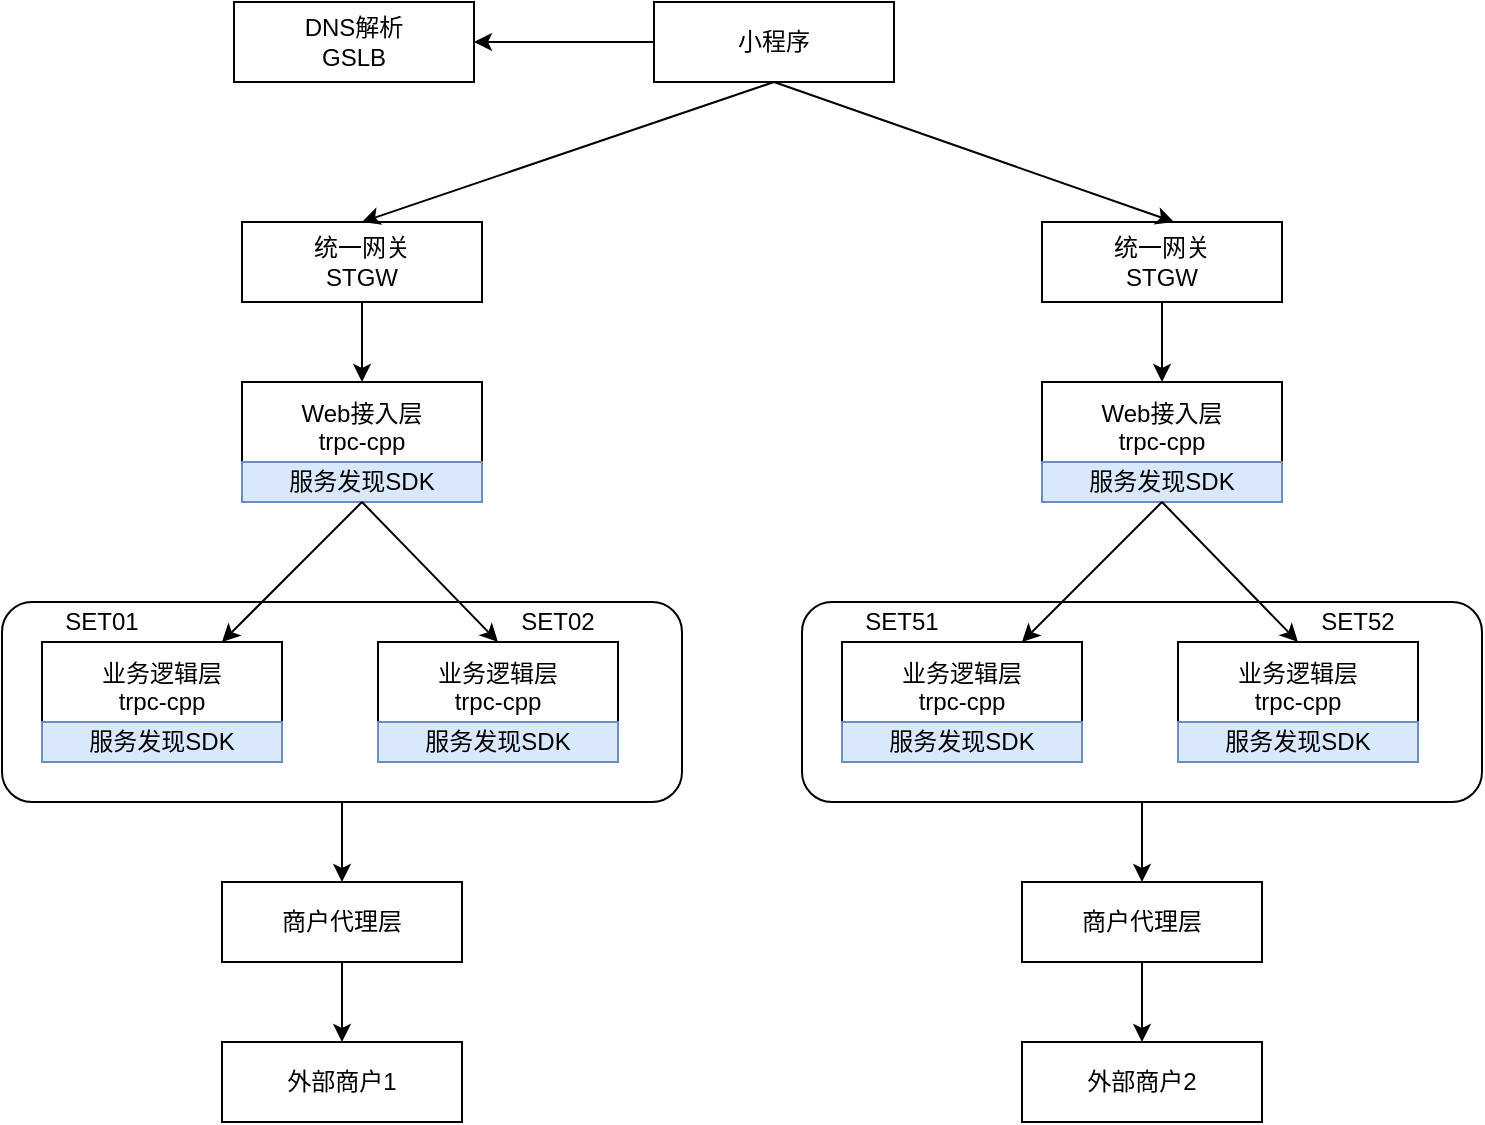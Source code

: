 <mxfile version="20.6.2" type="github" pages="3">
  <diagram id="G4YbkNKK7T9ojeRpeivn" name="架构图">
    <mxGraphModel dx="2595" dy="1605" grid="1" gridSize="10" guides="1" tooltips="1" connect="1" arrows="1" fold="1" page="1" pageScale="1" pageWidth="827" pageHeight="1169" math="0" shadow="0">
      <root>
        <mxCell id="0" />
        <mxCell id="1" parent="0" />
        <mxCell id="M0PuQdPBtQ2sDzGUFWcR-45" value="" style="group" vertex="1" connectable="0" parent="1">
          <mxGeometry x="44" y="180" width="340" height="450" as="geometry" />
        </mxCell>
        <mxCell id="M0PuQdPBtQ2sDzGUFWcR-25" value="" style="rounded=1;whiteSpace=wrap;html=1;" vertex="1" parent="M0PuQdPBtQ2sDzGUFWcR-45">
          <mxGeometry y="190" width="340" height="100" as="geometry" />
        </mxCell>
        <mxCell id="M0PuQdPBtQ2sDzGUFWcR-2" value="业务逻辑层&lt;br&gt;trpc-cpp&lt;br&gt;&lt;br&gt;" style="rounded=0;whiteSpace=wrap;html=1;" vertex="1" parent="M0PuQdPBtQ2sDzGUFWcR-45">
          <mxGeometry x="20" y="210" width="120" height="60" as="geometry" />
        </mxCell>
        <mxCell id="M0PuQdPBtQ2sDzGUFWcR-3" value="统一网关&lt;br&gt;STGW" style="rounded=0;whiteSpace=wrap;html=1;" vertex="1" parent="M0PuQdPBtQ2sDzGUFWcR-45">
          <mxGeometry x="120" width="120" height="40" as="geometry" />
        </mxCell>
        <mxCell id="M0PuQdPBtQ2sDzGUFWcR-5" value="路由服务SDK" style="rounded=0;whiteSpace=wrap;html=1;" vertex="1" parent="M0PuQdPBtQ2sDzGUFWcR-45">
          <mxGeometry x="20" y="250" width="120" height="20" as="geometry" />
        </mxCell>
        <mxCell id="M0PuQdPBtQ2sDzGUFWcR-6" value="业务逻辑层&lt;br&gt;trpc-cpp&lt;br&gt;&lt;br&gt;" style="rounded=0;whiteSpace=wrap;html=1;" vertex="1" parent="M0PuQdPBtQ2sDzGUFWcR-45">
          <mxGeometry x="188" y="210" width="120" height="60" as="geometry" />
        </mxCell>
        <mxCell id="M0PuQdPBtQ2sDzGUFWcR-7" value="服务发现SDK" style="rounded=0;whiteSpace=wrap;html=1;fillColor=#dae8fc;strokeColor=#6c8ebf;" vertex="1" parent="M0PuQdPBtQ2sDzGUFWcR-45">
          <mxGeometry x="188" y="250" width="120" height="20" as="geometry" />
        </mxCell>
        <mxCell id="M0PuQdPBtQ2sDzGUFWcR-8" value="服务发现SDK" style="rounded=0;whiteSpace=wrap;html=1;fillColor=#dae8fc;strokeColor=#6c8ebf;" vertex="1" parent="M0PuQdPBtQ2sDzGUFWcR-45">
          <mxGeometry x="20" y="250" width="120" height="20" as="geometry" />
        </mxCell>
        <mxCell id="M0PuQdPBtQ2sDzGUFWcR-9" value="商户代理层" style="rounded=0;whiteSpace=wrap;html=1;" vertex="1" parent="M0PuQdPBtQ2sDzGUFWcR-45">
          <mxGeometry x="110" y="330" width="120" height="40" as="geometry" />
        </mxCell>
        <mxCell id="M0PuQdPBtQ2sDzGUFWcR-11" value="外部商户1" style="rounded=0;whiteSpace=wrap;html=1;" vertex="1" parent="M0PuQdPBtQ2sDzGUFWcR-45">
          <mxGeometry x="110" y="410" width="120" height="40" as="geometry" />
        </mxCell>
        <mxCell id="M0PuQdPBtQ2sDzGUFWcR-16" value="" style="endArrow=classic;html=1;rounded=0;exitX=0.5;exitY=1;exitDx=0;exitDy=0;entryX=0.5;entryY=0;entryDx=0;entryDy=0;" edge="1" parent="M0PuQdPBtQ2sDzGUFWcR-45" source="M0PuQdPBtQ2sDzGUFWcR-9" target="M0PuQdPBtQ2sDzGUFWcR-11">
          <mxGeometry width="50" height="50" relative="1" as="geometry">
            <mxPoint x="240" y="590" as="sourcePoint" />
            <mxPoint x="290" y="540" as="targetPoint" />
          </mxGeometry>
        </mxCell>
        <mxCell id="M0PuQdPBtQ2sDzGUFWcR-18" value="Web接入层&lt;br&gt;trpc-cpp&lt;br&gt;&lt;br&gt;" style="rounded=0;whiteSpace=wrap;html=1;" vertex="1" parent="M0PuQdPBtQ2sDzGUFWcR-45">
          <mxGeometry x="120" y="80" width="120" height="60" as="geometry" />
        </mxCell>
        <mxCell id="M0PuQdPBtQ2sDzGUFWcR-19" value="服务发现SDK" style="rounded=0;whiteSpace=wrap;html=1;fillColor=#dae8fc;strokeColor=#6c8ebf;" vertex="1" parent="M0PuQdPBtQ2sDzGUFWcR-45">
          <mxGeometry x="120" y="120" width="120" height="20" as="geometry" />
        </mxCell>
        <mxCell id="M0PuQdPBtQ2sDzGUFWcR-20" value="" style="endArrow=classic;html=1;rounded=0;exitX=0.5;exitY=1;exitDx=0;exitDy=0;" edge="1" parent="M0PuQdPBtQ2sDzGUFWcR-45" source="M0PuQdPBtQ2sDzGUFWcR-19" target="M0PuQdPBtQ2sDzGUFWcR-2">
          <mxGeometry width="50" height="50" relative="1" as="geometry">
            <mxPoint x="75.38" y="130" as="sourcePoint" />
            <mxPoint x="75.38" y="190" as="targetPoint" />
          </mxGeometry>
        </mxCell>
        <mxCell id="M0PuQdPBtQ2sDzGUFWcR-21" value="" style="endArrow=classic;html=1;rounded=0;entryX=0.5;entryY=0;entryDx=0;entryDy=0;exitX=0.5;exitY=1;exitDx=0;exitDy=0;" edge="1" parent="M0PuQdPBtQ2sDzGUFWcR-45" source="M0PuQdPBtQ2sDzGUFWcR-19" target="M0PuQdPBtQ2sDzGUFWcR-6">
          <mxGeometry width="50" height="50" relative="1" as="geometry">
            <mxPoint x="248" y="130" as="sourcePoint" />
            <mxPoint x="243.38" y="190" as="targetPoint" />
          </mxGeometry>
        </mxCell>
        <mxCell id="M0PuQdPBtQ2sDzGUFWcR-23" value="" style="endArrow=classic;html=1;rounded=0;exitX=0.5;exitY=1;exitDx=0;exitDy=0;entryX=0.5;entryY=0;entryDx=0;entryDy=0;" edge="1" parent="M0PuQdPBtQ2sDzGUFWcR-45" source="M0PuQdPBtQ2sDzGUFWcR-3" target="M0PuQdPBtQ2sDzGUFWcR-18">
          <mxGeometry width="50" height="50" relative="1" as="geometry">
            <mxPoint x="20" y="90" as="sourcePoint" />
            <mxPoint x="70" y="40" as="targetPoint" />
          </mxGeometry>
        </mxCell>
        <mxCell id="M0PuQdPBtQ2sDzGUFWcR-26" value="" style="endArrow=classic;html=1;rounded=0;exitX=0.5;exitY=1;exitDx=0;exitDy=0;entryX=0.5;entryY=0;entryDx=0;entryDy=0;" edge="1" parent="M0PuQdPBtQ2sDzGUFWcR-45" source="M0PuQdPBtQ2sDzGUFWcR-25" target="M0PuQdPBtQ2sDzGUFWcR-9">
          <mxGeometry width="50" height="50" relative="1" as="geometry">
            <mxPoint x="310" y="410" as="sourcePoint" />
            <mxPoint x="360" y="360" as="targetPoint" />
          </mxGeometry>
        </mxCell>
        <mxCell id="M0PuQdPBtQ2sDzGUFWcR-43" value="SET01" style="text;html=1;strokeColor=none;fillColor=none;align=center;verticalAlign=middle;whiteSpace=wrap;rounded=0;" vertex="1" parent="M0PuQdPBtQ2sDzGUFWcR-45">
          <mxGeometry x="20" y="190" width="60" height="20" as="geometry" />
        </mxCell>
        <mxCell id="M0PuQdPBtQ2sDzGUFWcR-44" value="SET02" style="text;html=1;strokeColor=none;fillColor=none;align=center;verticalAlign=middle;whiteSpace=wrap;rounded=0;" vertex="1" parent="M0PuQdPBtQ2sDzGUFWcR-45">
          <mxGeometry x="248" y="190" width="60" height="20" as="geometry" />
        </mxCell>
        <mxCell id="M0PuQdPBtQ2sDzGUFWcR-46" value="" style="group" vertex="1" connectable="0" parent="1">
          <mxGeometry x="444" y="180" width="340" height="450" as="geometry" />
        </mxCell>
        <mxCell id="M0PuQdPBtQ2sDzGUFWcR-47" value="" style="rounded=1;whiteSpace=wrap;html=1;" vertex="1" parent="M0PuQdPBtQ2sDzGUFWcR-46">
          <mxGeometry y="190" width="340" height="100" as="geometry" />
        </mxCell>
        <mxCell id="M0PuQdPBtQ2sDzGUFWcR-48" value="业务逻辑层&lt;br&gt;trpc-cpp&lt;br&gt;&lt;br&gt;" style="rounded=0;whiteSpace=wrap;html=1;" vertex="1" parent="M0PuQdPBtQ2sDzGUFWcR-46">
          <mxGeometry x="20" y="210" width="120" height="60" as="geometry" />
        </mxCell>
        <mxCell id="M0PuQdPBtQ2sDzGUFWcR-49" value="统一网关&lt;br&gt;STGW" style="rounded=0;whiteSpace=wrap;html=1;" vertex="1" parent="M0PuQdPBtQ2sDzGUFWcR-46">
          <mxGeometry x="120" width="120" height="40" as="geometry" />
        </mxCell>
        <mxCell id="M0PuQdPBtQ2sDzGUFWcR-50" value="路由服务SDK" style="rounded=0;whiteSpace=wrap;html=1;" vertex="1" parent="M0PuQdPBtQ2sDzGUFWcR-46">
          <mxGeometry x="20" y="250" width="120" height="20" as="geometry" />
        </mxCell>
        <mxCell id="M0PuQdPBtQ2sDzGUFWcR-51" value="业务逻辑层&lt;br&gt;trpc-cpp&lt;br&gt;&lt;br&gt;" style="rounded=0;whiteSpace=wrap;html=1;" vertex="1" parent="M0PuQdPBtQ2sDzGUFWcR-46">
          <mxGeometry x="188" y="210" width="120" height="60" as="geometry" />
        </mxCell>
        <mxCell id="M0PuQdPBtQ2sDzGUFWcR-52" value="服务发现SDK" style="rounded=0;whiteSpace=wrap;html=1;fillColor=#dae8fc;strokeColor=#6c8ebf;" vertex="1" parent="M0PuQdPBtQ2sDzGUFWcR-46">
          <mxGeometry x="188" y="250" width="120" height="20" as="geometry" />
        </mxCell>
        <mxCell id="M0PuQdPBtQ2sDzGUFWcR-53" value="服务发现SDK" style="rounded=0;whiteSpace=wrap;html=1;fillColor=#dae8fc;strokeColor=#6c8ebf;" vertex="1" parent="M0PuQdPBtQ2sDzGUFWcR-46">
          <mxGeometry x="20" y="250" width="120" height="20" as="geometry" />
        </mxCell>
        <mxCell id="M0PuQdPBtQ2sDzGUFWcR-54" value="商户代理层" style="rounded=0;whiteSpace=wrap;html=1;" vertex="1" parent="M0PuQdPBtQ2sDzGUFWcR-46">
          <mxGeometry x="110" y="330" width="120" height="40" as="geometry" />
        </mxCell>
        <mxCell id="M0PuQdPBtQ2sDzGUFWcR-55" value="外部商户2" style="rounded=0;whiteSpace=wrap;html=1;" vertex="1" parent="M0PuQdPBtQ2sDzGUFWcR-46">
          <mxGeometry x="110" y="410" width="120" height="40" as="geometry" />
        </mxCell>
        <mxCell id="M0PuQdPBtQ2sDzGUFWcR-56" value="" style="endArrow=classic;html=1;rounded=0;exitX=0.5;exitY=1;exitDx=0;exitDy=0;entryX=0.5;entryY=0;entryDx=0;entryDy=0;" edge="1" parent="M0PuQdPBtQ2sDzGUFWcR-46" source="M0PuQdPBtQ2sDzGUFWcR-54" target="M0PuQdPBtQ2sDzGUFWcR-55">
          <mxGeometry width="50" height="50" relative="1" as="geometry">
            <mxPoint x="240" y="590" as="sourcePoint" />
            <mxPoint x="290" y="540" as="targetPoint" />
          </mxGeometry>
        </mxCell>
        <mxCell id="M0PuQdPBtQ2sDzGUFWcR-57" value="Web接入层&lt;br&gt;trpc-cpp&lt;br&gt;&lt;br&gt;" style="rounded=0;whiteSpace=wrap;html=1;" vertex="1" parent="M0PuQdPBtQ2sDzGUFWcR-46">
          <mxGeometry x="120" y="80" width="120" height="60" as="geometry" />
        </mxCell>
        <mxCell id="M0PuQdPBtQ2sDzGUFWcR-58" value="服务发现SDK" style="rounded=0;whiteSpace=wrap;html=1;fillColor=#dae8fc;strokeColor=#6c8ebf;" vertex="1" parent="M0PuQdPBtQ2sDzGUFWcR-46">
          <mxGeometry x="120" y="120" width="120" height="20" as="geometry" />
        </mxCell>
        <mxCell id="M0PuQdPBtQ2sDzGUFWcR-59" value="" style="endArrow=classic;html=1;rounded=0;exitX=0.5;exitY=1;exitDx=0;exitDy=0;" edge="1" parent="M0PuQdPBtQ2sDzGUFWcR-46" source="M0PuQdPBtQ2sDzGUFWcR-58" target="M0PuQdPBtQ2sDzGUFWcR-48">
          <mxGeometry width="50" height="50" relative="1" as="geometry">
            <mxPoint x="75.38" y="130" as="sourcePoint" />
            <mxPoint x="75.38" y="190" as="targetPoint" />
          </mxGeometry>
        </mxCell>
        <mxCell id="M0PuQdPBtQ2sDzGUFWcR-60" value="" style="endArrow=classic;html=1;rounded=0;entryX=0.5;entryY=0;entryDx=0;entryDy=0;exitX=0.5;exitY=1;exitDx=0;exitDy=0;" edge="1" parent="M0PuQdPBtQ2sDzGUFWcR-46" source="M0PuQdPBtQ2sDzGUFWcR-58" target="M0PuQdPBtQ2sDzGUFWcR-51">
          <mxGeometry width="50" height="50" relative="1" as="geometry">
            <mxPoint x="248" y="130" as="sourcePoint" />
            <mxPoint x="243.38" y="190" as="targetPoint" />
          </mxGeometry>
        </mxCell>
        <mxCell id="M0PuQdPBtQ2sDzGUFWcR-61" value="" style="endArrow=classic;html=1;rounded=0;exitX=0.5;exitY=1;exitDx=0;exitDy=0;entryX=0.5;entryY=0;entryDx=0;entryDy=0;" edge="1" parent="M0PuQdPBtQ2sDzGUFWcR-46" source="M0PuQdPBtQ2sDzGUFWcR-49" target="M0PuQdPBtQ2sDzGUFWcR-57">
          <mxGeometry width="50" height="50" relative="1" as="geometry">
            <mxPoint x="20" y="90" as="sourcePoint" />
            <mxPoint x="70" y="40" as="targetPoint" />
          </mxGeometry>
        </mxCell>
        <mxCell id="M0PuQdPBtQ2sDzGUFWcR-62" value="" style="endArrow=classic;html=1;rounded=0;exitX=0.5;exitY=1;exitDx=0;exitDy=0;entryX=0.5;entryY=0;entryDx=0;entryDy=0;" edge="1" parent="M0PuQdPBtQ2sDzGUFWcR-46" source="M0PuQdPBtQ2sDzGUFWcR-47" target="M0PuQdPBtQ2sDzGUFWcR-54">
          <mxGeometry width="50" height="50" relative="1" as="geometry">
            <mxPoint x="310" y="410" as="sourcePoint" />
            <mxPoint x="360" y="360" as="targetPoint" />
          </mxGeometry>
        </mxCell>
        <mxCell id="M0PuQdPBtQ2sDzGUFWcR-63" value="SET51" style="text;html=1;strokeColor=none;fillColor=none;align=center;verticalAlign=middle;whiteSpace=wrap;rounded=0;" vertex="1" parent="M0PuQdPBtQ2sDzGUFWcR-46">
          <mxGeometry x="20" y="190" width="60" height="20" as="geometry" />
        </mxCell>
        <mxCell id="M0PuQdPBtQ2sDzGUFWcR-64" value="SET52" style="text;html=1;strokeColor=none;fillColor=none;align=center;verticalAlign=middle;whiteSpace=wrap;rounded=0;" vertex="1" parent="M0PuQdPBtQ2sDzGUFWcR-46">
          <mxGeometry x="248" y="190" width="60" height="20" as="geometry" />
        </mxCell>
        <mxCell id="M0PuQdPBtQ2sDzGUFWcR-67" value="" style="endArrow=classic;html=1;rounded=0;exitX=0.5;exitY=1;exitDx=0;exitDy=0;" edge="1" parent="M0PuQdPBtQ2sDzGUFWcR-46" source="M0PuQdPBtQ2sDzGUFWcR-65">
          <mxGeometry width="50" height="50" relative="1" as="geometry">
            <mxPoint x="-4" y="90" as="sourcePoint" />
            <mxPoint x="186" as="targetPoint" />
          </mxGeometry>
        </mxCell>
        <mxCell id="M0PuQdPBtQ2sDzGUFWcR-65" value="小程序" style="rounded=0;whiteSpace=wrap;html=1;" vertex="1" parent="1">
          <mxGeometry x="370" y="70" width="120" height="40" as="geometry" />
        </mxCell>
        <mxCell id="M0PuQdPBtQ2sDzGUFWcR-66" value="" style="endArrow=classic;html=1;rounded=0;entryX=0.5;entryY=0;entryDx=0;entryDy=0;exitX=0.5;exitY=1;exitDx=0;exitDy=0;" edge="1" parent="1" source="M0PuQdPBtQ2sDzGUFWcR-65" target="M0PuQdPBtQ2sDzGUFWcR-3">
          <mxGeometry width="50" height="50" relative="1" as="geometry">
            <mxPoint x="380" y="290" as="sourcePoint" />
            <mxPoint x="430" y="240" as="targetPoint" />
          </mxGeometry>
        </mxCell>
        <mxCell id="M0PuQdPBtQ2sDzGUFWcR-68" value="DNS解析&lt;br&gt;GSLB" style="rounded=0;whiteSpace=wrap;html=1;" vertex="1" parent="1">
          <mxGeometry x="160" y="70" width="120" height="40" as="geometry" />
        </mxCell>
        <mxCell id="M0PuQdPBtQ2sDzGUFWcR-70" value="" style="endArrow=classic;html=1;rounded=0;exitX=0;exitY=0.5;exitDx=0;exitDy=0;" edge="1" parent="1" source="M0PuQdPBtQ2sDzGUFWcR-65" target="M0PuQdPBtQ2sDzGUFWcR-68">
          <mxGeometry width="50" height="50" relative="1" as="geometry">
            <mxPoint x="420" y="240" as="sourcePoint" />
            <mxPoint x="470" y="190" as="targetPoint" />
          </mxGeometry>
        </mxCell>
      </root>
    </mxGraphModel>
  </diagram>
  <diagram id="lgY8jj6EvS-wMzNoSNfV" name="部署图">
    <mxGraphModel dx="1093" dy="676" grid="1" gridSize="10" guides="1" tooltips="1" connect="1" arrows="1" fold="1" page="1" pageScale="1" pageWidth="827" pageHeight="1169" math="0" shadow="0">
      <root>
        <mxCell id="0" />
        <mxCell id="1" parent="0" />
        <mxCell id="Zs38UowoLqDGT-_QNAw6-1" value="Web接入层&lt;br&gt;trpc-cpp" style="rounded=0;whiteSpace=wrap;html=1;" vertex="1" parent="1">
          <mxGeometry x="507" y="150" width="120" height="60" as="geometry" />
        </mxCell>
        <mxCell id="Zs38UowoLqDGT-_QNAw6-2" value="Web接入层&lt;br&gt;trpc-cpp" style="rounded=0;whiteSpace=wrap;html=1;" vertex="1" parent="1">
          <mxGeometry x="821" y="150" width="120" height="60" as="geometry" />
        </mxCell>
        <mxCell id="Zs38UowoLqDGT-_QNAw6-3" value="业务逻辑层&lt;br&gt;trpc-cpp" style="rounded=0;whiteSpace=wrap;html=1;" vertex="1" parent="1">
          <mxGeometry x="507" y="270" width="120" height="60" as="geometry" />
        </mxCell>
        <mxCell id="Zs38UowoLqDGT-_QNAw6-4" value="业务逻辑层&lt;br&gt;trpc-cpp" style="rounded=0;whiteSpace=wrap;html=1;" vertex="1" parent="1">
          <mxGeometry x="821" y="270" width="120" height="60" as="geometry" />
        </mxCell>
        <mxCell id="f8MhbMfrksu19w4zlSMJ-1" value="" style="endArrow=classic;html=1;rounded=0;strokeColor=#000000;strokeWidth=1;exitX=0.5;exitY=1;exitDx=0;exitDy=0;" edge="1" parent="1" source="Zs38UowoLqDGT-_QNAw6-3">
          <mxGeometry width="50" height="50" relative="1" as="geometry">
            <mxPoint x="667" y="710" as="sourcePoint" />
            <mxPoint x="567" y="430" as="targetPoint" />
          </mxGeometry>
        </mxCell>
        <mxCell id="f8MhbMfrksu19w4zlSMJ-2" value="" style="endArrow=classic;html=1;rounded=0;strokeColor=#000000;strokeWidth=1;exitX=0.5;exitY=1;exitDx=0;exitDy=0;entryX=0.5;entryY=0;entryDx=0;entryDy=0;" edge="1" parent="1" source="Zs38UowoLqDGT-_QNAw6-1" target="Zs38UowoLqDGT-_QNAw6-3">
          <mxGeometry width="50" height="50" relative="1" as="geometry">
            <mxPoint x="577" y="340" as="sourcePoint" />
            <mxPoint x="577" y="410" as="targetPoint" />
          </mxGeometry>
        </mxCell>
        <mxCell id="f8MhbMfrksu19w4zlSMJ-4" value="" style="endArrow=classic;html=1;rounded=0;strokeColor=#000000;strokeWidth=1;entryX=0.5;entryY=0;entryDx=0;entryDy=0;dashed=1;" edge="1" parent="1" target="Zs38UowoLqDGT-_QNAw6-4">
          <mxGeometry width="50" height="50" relative="1" as="geometry">
            <mxPoint x="567" y="210" as="sourcePoint" />
            <mxPoint x="727" y="230" as="targetPoint" />
          </mxGeometry>
        </mxCell>
        <mxCell id="f8MhbMfrksu19w4zlSMJ-24" value="" style="endArrow=classic;html=1;rounded=0;strokeColor=#000000;strokeWidth=1;exitX=0.5;exitY=1;exitDx=0;exitDy=0;" edge="1" parent="1">
          <mxGeometry width="50" height="50" relative="1" as="geometry">
            <mxPoint x="879" y="330" as="sourcePoint" />
            <mxPoint x="879" y="430" as="targetPoint" />
          </mxGeometry>
        </mxCell>
        <mxCell id="f8MhbMfrksu19w4zlSMJ-27" value="" style="endArrow=classic;html=1;rounded=0;strokeColor=#000000;strokeWidth=1;exitX=0.5;exitY=1;exitDx=0;exitDy=0;entryX=0.5;entryY=0;entryDx=0;entryDy=0;" edge="1" parent="1" source="Zs38UowoLqDGT-_QNAw6-2" target="Zs38UowoLqDGT-_QNAw6-4">
          <mxGeometry width="50" height="50" relative="1" as="geometry">
            <mxPoint x="1067" y="360" as="sourcePoint" />
            <mxPoint x="1117" y="310" as="targetPoint" />
          </mxGeometry>
        </mxCell>
        <mxCell id="WwrPOSsWCXTmyzIuu2Uo-1" value="" style="group" vertex="1" connectable="0" parent="1">
          <mxGeometry x="10" y="440" width="290" height="400" as="geometry" />
        </mxCell>
        <mxCell id="fx46ViOvR5zKHXaJ0Wgr-23" value="" style="rounded=1;whiteSpace=wrap;html=1;fontSize=20;" vertex="1" parent="WwrPOSsWCXTmyzIuu2Uo-1">
          <mxGeometry width="290" height="400" as="geometry" />
        </mxCell>
        <mxCell id="fx46ViOvR5zKHXaJ0Wgr-18" value="乘车码账务系统" style="rounded=1;whiteSpace=wrap;html=1;fontSize=20;" vertex="1" parent="WwrPOSsWCXTmyzIuu2Uo-1">
          <mxGeometry x="40" y="40.002" width="200" height="76.154" as="geometry" />
        </mxCell>
        <mxCell id="fx46ViOvR5zKHXaJ0Wgr-20" value="乘车码运营系统" style="rounded=1;whiteSpace=wrap;html=1;fontSize=20;" vertex="1" parent="WwrPOSsWCXTmyzIuu2Uo-1">
          <mxGeometry x="40" y="151.922" width="200" height="76.154" as="geometry" />
        </mxCell>
        <mxCell id="fx46ViOvR5zKHXaJ0Wgr-21" value="乘车码出行系统" style="rounded=1;whiteSpace=wrap;html=1;fontSize=20;" vertex="1" parent="WwrPOSsWCXTmyzIuu2Uo-1">
          <mxGeometry x="40" y="280.002" width="200" height="76.154" as="geometry" />
        </mxCell>
        <mxCell id="WwrPOSsWCXTmyzIuu2Uo-19" value="" style="group" vertex="1" connectable="0" parent="1">
          <mxGeometry x="455.5" y="850" width="1103" height="230" as="geometry" />
        </mxCell>
        <mxCell id="WwrPOSsWCXTmyzIuu2Uo-17" value="" style="rounded=1;whiteSpace=wrap;html=1;fontSize=20;" vertex="1" parent="WwrPOSsWCXTmyzIuu2Uo-19">
          <mxGeometry width="1103" height="230" as="geometry" />
        </mxCell>
        <mxCell id="WwrPOSsWCXTmyzIuu2Uo-2" value="用户DB&lt;br&gt;（异步备)" style="shape=cylinder3;whiteSpace=wrap;html=1;boundedLbl=1;backgroundOutline=1;size=15;container=0;" vertex="1" parent="WwrPOSsWCXTmyzIuu2Uo-19">
          <mxGeometry x="434" y="140" width="100" height="60" as="geometry" />
        </mxCell>
        <mxCell id="WwrPOSsWCXTmyzIuu2Uo-3" value="用户DB&lt;br&gt;（异步备)" style="shape=cylinder3;whiteSpace=wrap;html=1;boundedLbl=1;backgroundOutline=1;size=15;container=0;" vertex="1" parent="WwrPOSsWCXTmyzIuu2Uo-19">
          <mxGeometry x="334" y="140" width="100" height="60" as="geometry" />
        </mxCell>
        <mxCell id="WwrPOSsWCXTmyzIuu2Uo-4" value="用户DB&lt;br&gt;主" style="shape=cylinder3;whiteSpace=wrap;html=1;boundedLbl=1;backgroundOutline=1;size=15;container=0;" vertex="1" parent="WwrPOSsWCXTmyzIuu2Uo-19">
          <mxGeometry x="70" y="30" width="100" height="60" as="geometry" />
        </mxCell>
        <mxCell id="WwrPOSsWCXTmyzIuu2Uo-5" value="用户DB&lt;br&gt;(单同步备)" style="shape=cylinder3;whiteSpace=wrap;html=1;boundedLbl=1;backgroundOutline=1;size=15;container=0;" vertex="1" parent="WwrPOSsWCXTmyzIuu2Uo-19">
          <mxGeometry x="70" y="140" width="100" height="60" as="geometry" />
        </mxCell>
        <mxCell id="WwrPOSsWCXTmyzIuu2Uo-6" value="" style="endArrow=classic;html=1;rounded=0;exitX=0.5;exitY=1;exitDx=0;exitDy=0;exitPerimeter=0;entryX=0.5;entryY=0;entryDx=0;entryDy=0;entryPerimeter=0;" edge="1" parent="WwrPOSsWCXTmyzIuu2Uo-19" source="WwrPOSsWCXTmyzIuu2Uo-4" target="WwrPOSsWCXTmyzIuu2Uo-5">
          <mxGeometry width="50" height="50" relative="1" as="geometry">
            <mxPoint x="-290" y="-190" as="sourcePoint" />
            <mxPoint x="-240" y="-240" as="targetPoint" />
          </mxGeometry>
        </mxCell>
        <mxCell id="WwrPOSsWCXTmyzIuu2Uo-7" value="用户DB&lt;br&gt;（异步备)" style="shape=cylinder3;whiteSpace=wrap;html=1;boundedLbl=1;backgroundOutline=1;size=15;container=0;" vertex="1" parent="WwrPOSsWCXTmyzIuu2Uo-19">
          <mxGeometry x="720" y="130" width="100" height="60" as="geometry" />
        </mxCell>
        <mxCell id="WwrPOSsWCXTmyzIuu2Uo-8" value="用户DB&lt;br&gt;异步备)" style="shape=cylinder3;whiteSpace=wrap;html=1;boundedLbl=1;backgroundOutline=1;size=15;container=0;" vertex="1" parent="WwrPOSsWCXTmyzIuu2Uo-19">
          <mxGeometry x="620" y="130" width="100" height="60" as="geometry" />
        </mxCell>
        <mxCell id="WwrPOSsWCXTmyzIuu2Uo-9" value="" style="edgeStyle=segmentEdgeStyle;endArrow=classic;html=1;rounded=0;exitX=1;exitY=0;exitDx=0;exitDy=37.5;exitPerimeter=0;entryX=0.5;entryY=0;entryDx=0;entryDy=0;entryPerimeter=0;dashed=1;" edge="1" parent="WwrPOSsWCXTmyzIuu2Uo-19" source="WwrPOSsWCXTmyzIuu2Uo-4" target="WwrPOSsWCXTmyzIuu2Uo-3">
          <mxGeometry width="50" height="50" relative="1" as="geometry">
            <mxPoint x="-120" y="-380" as="sourcePoint" />
            <mxPoint x="-70" y="-430" as="targetPoint" />
          </mxGeometry>
        </mxCell>
        <mxCell id="WwrPOSsWCXTmyzIuu2Uo-10" value="" style="edgeStyle=segmentEdgeStyle;endArrow=classic;html=1;rounded=0;exitX=1;exitY=0;exitDx=0;exitDy=37.5;exitPerimeter=0;entryX=0.5;entryY=0;entryDx=0;entryDy=0;entryPerimeter=0;dashed=1;" edge="1" parent="WwrPOSsWCXTmyzIuu2Uo-19" source="WwrPOSsWCXTmyzIuu2Uo-4" target="WwrPOSsWCXTmyzIuu2Uo-2">
          <mxGeometry width="50" height="50" relative="1" as="geometry">
            <mxPoint x="-270" y="-352.5" as="sourcePoint" />
            <mxPoint x="-80" y="-280" as="targetPoint" />
          </mxGeometry>
        </mxCell>
        <mxCell id="WwrPOSsWCXTmyzIuu2Uo-11" value="" style="edgeStyle=segmentEdgeStyle;endArrow=classic;html=1;rounded=0;dashed=1;exitX=1;exitY=0.5;exitDx=0;exitDy=0;exitPerimeter=0;" edge="1" parent="WwrPOSsWCXTmyzIuu2Uo-19" source="WwrPOSsWCXTmyzIuu2Uo-4" target="WwrPOSsWCXTmyzIuu2Uo-8">
          <mxGeometry width="50" height="50" relative="1" as="geometry">
            <mxPoint x="-280" y="-380" as="sourcePoint" />
            <mxPoint x="260" y="-297.5" as="targetPoint" />
          </mxGeometry>
        </mxCell>
        <mxCell id="WwrPOSsWCXTmyzIuu2Uo-12" value="" style="edgeStyle=segmentEdgeStyle;endArrow=classic;html=1;rounded=0;exitX=1;exitY=0.5;exitDx=0;exitDy=0;exitPerimeter=0;dashed=1;entryX=0.5;entryY=0;entryDx=0;entryDy=0;entryPerimeter=0;" edge="1" parent="WwrPOSsWCXTmyzIuu2Uo-19" source="WwrPOSsWCXTmyzIuu2Uo-4" target="WwrPOSsWCXTmyzIuu2Uo-7">
          <mxGeometry width="50" height="50" relative="1" as="geometry">
            <mxPoint x="70" y="-370" as="sourcePoint" />
            <mxPoint x="390" y="-297.5" as="targetPoint" />
            <Array as="points">
              <mxPoint x="770" y="60" />
            </Array>
          </mxGeometry>
        </mxCell>
        <mxCell id="WwrPOSsWCXTmyzIuu2Uo-13" value="用户DB&lt;br&gt;（异步备)" style="shape=cylinder3;whiteSpace=wrap;html=1;boundedLbl=1;backgroundOutline=1;size=15;container=0;" vertex="1" parent="WwrPOSsWCXTmyzIuu2Uo-19">
          <mxGeometry x="993" y="130" width="100" height="60" as="geometry" />
        </mxCell>
        <mxCell id="WwrPOSsWCXTmyzIuu2Uo-14" value="用户DB&lt;br&gt;（异步备)" style="shape=cylinder3;whiteSpace=wrap;html=1;boundedLbl=1;backgroundOutline=1;size=15;container=0;" vertex="1" parent="WwrPOSsWCXTmyzIuu2Uo-19">
          <mxGeometry x="893" y="130" width="100" height="60" as="geometry" />
        </mxCell>
        <mxCell id="WwrPOSsWCXTmyzIuu2Uo-15" value="" style="edgeStyle=segmentEdgeStyle;endArrow=classic;html=1;rounded=0;entryX=0.5;entryY=0;entryDx=0;entryDy=0;entryPerimeter=0;dashed=1;" edge="1" parent="WwrPOSsWCXTmyzIuu2Uo-19" target="WwrPOSsWCXTmyzIuu2Uo-13">
          <mxGeometry width="50" height="50" relative="1" as="geometry">
            <mxPoint x="173" y="50" as="sourcePoint" />
            <mxPoint x="394" y="150" as="targetPoint" />
          </mxGeometry>
        </mxCell>
        <mxCell id="WwrPOSsWCXTmyzIuu2Uo-16" value="" style="edgeStyle=segmentEdgeStyle;endArrow=classic;html=1;rounded=0;entryX=0.5;entryY=0;entryDx=0;entryDy=0;entryPerimeter=0;dashed=1;" edge="1" parent="WwrPOSsWCXTmyzIuu2Uo-19" target="WwrPOSsWCXTmyzIuu2Uo-14">
          <mxGeometry width="50" height="50" relative="1" as="geometry">
            <mxPoint x="173" y="50" as="sourcePoint" />
            <mxPoint x="494" y="150" as="targetPoint" />
          </mxGeometry>
        </mxCell>
        <mxCell id="WwrPOSsWCXTmyzIuu2Uo-25" value="用户DB" style="text;html=1;strokeColor=none;fillColor=none;align=center;verticalAlign=middle;whiteSpace=wrap;rounded=0;fontSize=20;" vertex="1" parent="WwrPOSsWCXTmyzIuu2Uo-19">
          <mxGeometry y="5" width="93" height="30" as="geometry" />
        </mxCell>
        <mxCell id="WwrPOSsWCXTmyzIuu2Uo-23" value="" style="group" vertex="1" connectable="0" parent="1">
          <mxGeometry x="457" y="430" width="1100" height="400" as="geometry" />
        </mxCell>
        <mxCell id="f8MhbMfrksu19w4zlSMJ-23" value="" style="rounded=1;whiteSpace=wrap;html=1;movable=0;resizable=0;rotatable=0;deletable=0;editable=0;connectable=0;" vertex="1" parent="WwrPOSsWCXTmyzIuu2Uo-23">
          <mxGeometry width="1100" height="400" as="geometry" />
        </mxCell>
        <mxCell id="f8MhbMfrksu19w4zlSMJ-6" value="卡DB-Set02&lt;br&gt;（异步备)" style="shape=cylinder3;whiteSpace=wrap;html=1;boundedLbl=1;backgroundOutline=1;size=15;container=0;" vertex="1" parent="WwrPOSsWCXTmyzIuu2Uo-23">
          <mxGeometry x="120" y="320" width="100" height="60" as="geometry" />
        </mxCell>
        <mxCell id="f8MhbMfrksu19w4zlSMJ-7" value="卡DB-Set02&lt;br&gt;（异步备)" style="shape=cylinder3;whiteSpace=wrap;html=1;boundedLbl=1;backgroundOutline=1;size=15;container=0;" vertex="1" parent="WwrPOSsWCXTmyzIuu2Uo-23">
          <mxGeometry x="20" y="320" width="100" height="60" as="geometry" />
        </mxCell>
        <mxCell id="f8MhbMfrksu19w4zlSMJ-14" value="" style="edgeStyle=segmentEdgeStyle;endArrow=classic;html=1;rounded=0;entryX=0.5;entryY=0;entryDx=0;entryDy=0;entryPerimeter=0;dashed=1;exitX=0;exitY=0.5;exitDx=0;exitDy=0;exitPerimeter=0;" edge="1" parent="WwrPOSsWCXTmyzIuu2Uo-23" source="f8MhbMfrksu19w4zlSMJ-8" target="f8MhbMfrksu19w4zlSMJ-6">
          <mxGeometry width="50" height="50" relative="1" as="geometry">
            <mxPoint x="360" y="217" as="sourcePoint" />
            <mxPoint x="660" y="300" as="targetPoint" />
          </mxGeometry>
        </mxCell>
        <mxCell id="f8MhbMfrksu19w4zlSMJ-13" value="" style="edgeStyle=segmentEdgeStyle;endArrow=classic;html=1;rounded=0;entryX=0.5;entryY=0;entryDx=0;entryDy=0;entryPerimeter=0;dashed=1;exitX=0;exitY=0.5;exitDx=0;exitDy=0;exitPerimeter=0;" edge="1" parent="WwrPOSsWCXTmyzIuu2Uo-23" source="f8MhbMfrksu19w4zlSMJ-8" target="f8MhbMfrksu19w4zlSMJ-7">
          <mxGeometry width="50" height="50" relative="1" as="geometry">
            <mxPoint x="360" y="217" as="sourcePoint" />
            <mxPoint x="670" y="150" as="targetPoint" />
          </mxGeometry>
        </mxCell>
        <mxCell id="f8MhbMfrksu19w4zlSMJ-8" value="卡DB-Set02&lt;br&gt;主" style="shape=cylinder3;whiteSpace=wrap;html=1;boundedLbl=1;backgroundOutline=1;size=15;container=0;" vertex="1" parent="WwrPOSsWCXTmyzIuu2Uo-23">
          <mxGeometry x="374" y="220" width="100" height="60" as="geometry" />
        </mxCell>
        <mxCell id="f8MhbMfrksu19w4zlSMJ-9" value="卡DB-Set02&lt;br&gt;(单同步备)" style="shape=cylinder3;whiteSpace=wrap;html=1;boundedLbl=1;backgroundOutline=1;size=15;container=0;" vertex="1" parent="WwrPOSsWCXTmyzIuu2Uo-23">
          <mxGeometry x="374" y="330" width="100" height="60" as="geometry" />
        </mxCell>
        <mxCell id="f8MhbMfrksu19w4zlSMJ-10" value="" style="endArrow=classic;html=1;rounded=0;exitX=0.5;exitY=1;exitDx=0;exitDy=0;exitPerimeter=0;entryX=0.5;entryY=0;entryDx=0;entryDy=0;entryPerimeter=0;" edge="1" parent="WwrPOSsWCXTmyzIuu2Uo-23" source="f8MhbMfrksu19w4zlSMJ-8" target="f8MhbMfrksu19w4zlSMJ-9">
          <mxGeometry width="50" height="50" relative="1" as="geometry">
            <mxPoint x="444" y="430" as="sourcePoint" />
            <mxPoint x="494" y="380" as="targetPoint" />
          </mxGeometry>
        </mxCell>
        <mxCell id="f8MhbMfrksu19w4zlSMJ-11" value="卡DB-Set02&lt;br&gt;（异步备)" style="shape=cylinder3;whiteSpace=wrap;html=1;boundedLbl=1;backgroundOutline=1;size=15;container=0;" vertex="1" parent="WwrPOSsWCXTmyzIuu2Uo-23">
          <mxGeometry x="983" y="320" width="100" height="60" as="geometry" />
        </mxCell>
        <mxCell id="f8MhbMfrksu19w4zlSMJ-12" value="卡DB-Set02&lt;br&gt;（异步备)" style="shape=cylinder3;whiteSpace=wrap;html=1;boundedLbl=1;backgroundOutline=1;size=15;container=0;" vertex="1" parent="WwrPOSsWCXTmyzIuu2Uo-23">
          <mxGeometry x="883" y="320" width="100" height="60" as="geometry" />
        </mxCell>
        <mxCell id="f8MhbMfrksu19w4zlSMJ-15" value="" style="edgeStyle=segmentEdgeStyle;endArrow=classic;html=1;rounded=0;dashed=1;exitX=1;exitY=0.5;exitDx=0;exitDy=0;exitPerimeter=0;" edge="1" parent="WwrPOSsWCXTmyzIuu2Uo-23" source="f8MhbMfrksu19w4zlSMJ-8" target="f8MhbMfrksu19w4zlSMJ-12">
          <mxGeometry width="50" height="50" relative="1" as="geometry">
            <mxPoint x="530" y="230" as="sourcePoint" />
            <mxPoint x="1070" y="312.5" as="targetPoint" />
          </mxGeometry>
        </mxCell>
        <mxCell id="f8MhbMfrksu19w4zlSMJ-16" value="" style="edgeStyle=segmentEdgeStyle;endArrow=classic;html=1;rounded=0;exitX=1;exitY=0.5;exitDx=0;exitDy=0;exitPerimeter=0;dashed=1;entryX=0.5;entryY=0;entryDx=0;entryDy=0;entryPerimeter=0;" edge="1" parent="WwrPOSsWCXTmyzIuu2Uo-23" source="f8MhbMfrksu19w4zlSMJ-8" target="f8MhbMfrksu19w4zlSMJ-11">
          <mxGeometry width="50" height="50" relative="1" as="geometry">
            <mxPoint x="880" y="240" as="sourcePoint" />
            <mxPoint x="1200" y="312.5" as="targetPoint" />
            <Array as="points">
              <mxPoint x="1033" y="250" />
            </Array>
          </mxGeometry>
        </mxCell>
        <mxCell id="Zs38UowoLqDGT-_QNAw6-19" value="卡DB-Set01&lt;br&gt;（异步备)" style="shape=cylinder3;whiteSpace=wrap;html=1;boundedLbl=1;backgroundOutline=1;size=15;container=0;" vertex="1" parent="WwrPOSsWCXTmyzIuu2Uo-23">
          <mxGeometry x="424" y="130" width="100" height="60" as="geometry" />
        </mxCell>
        <mxCell id="Zs38UowoLqDGT-_QNAw6-20" value="卡DB-Set01&lt;br&gt;（异步备)" style="shape=cylinder3;whiteSpace=wrap;html=1;boundedLbl=1;backgroundOutline=1;size=15;container=0;" vertex="1" parent="WwrPOSsWCXTmyzIuu2Uo-23">
          <mxGeometry x="324" y="130" width="100" height="60" as="geometry" />
        </mxCell>
        <mxCell id="Zs38UowoLqDGT-_QNAw6-6" value="卡DB-Set01&lt;br&gt;主" style="shape=cylinder3;whiteSpace=wrap;html=1;boundedLbl=1;backgroundOutline=1;size=15;container=0;" vertex="1" parent="WwrPOSsWCXTmyzIuu2Uo-23">
          <mxGeometry x="60" y="20" width="100" height="60" as="geometry" />
        </mxCell>
        <mxCell id="Zs38UowoLqDGT-_QNAw6-9" value="卡DB-Set01&lt;br&gt;(单同步备)" style="shape=cylinder3;whiteSpace=wrap;html=1;boundedLbl=1;backgroundOutline=1;size=15;container=0;" vertex="1" parent="WwrPOSsWCXTmyzIuu2Uo-23">
          <mxGeometry x="60" y="130" width="100" height="60" as="geometry" />
        </mxCell>
        <mxCell id="Zs38UowoLqDGT-_QNAw6-16" value="" style="endArrow=classic;html=1;rounded=0;exitX=0.5;exitY=1;exitDx=0;exitDy=0;exitPerimeter=0;entryX=0.5;entryY=0;entryDx=0;entryDy=0;entryPerimeter=0;" edge="1" parent="WwrPOSsWCXTmyzIuu2Uo-23" source="Zs38UowoLqDGT-_QNAw6-6" target="Zs38UowoLqDGT-_QNAw6-9">
          <mxGeometry width="50" height="50" relative="1" as="geometry">
            <mxPoint x="157" y="230" as="sourcePoint" />
            <mxPoint x="207" y="180" as="targetPoint" />
          </mxGeometry>
        </mxCell>
        <mxCell id="Zs38UowoLqDGT-_QNAw6-26" value="卡DB-Set01&lt;br&gt;（异步备)" style="shape=cylinder3;whiteSpace=wrap;html=1;boundedLbl=1;backgroundOutline=1;size=15;container=0;" vertex="1" parent="WwrPOSsWCXTmyzIuu2Uo-23">
          <mxGeometry x="710" y="120" width="100" height="60" as="geometry" />
        </mxCell>
        <mxCell id="Zs38UowoLqDGT-_QNAw6-27" value="卡DB-Set01&lt;br&gt;（异步备)" style="shape=cylinder3;whiteSpace=wrap;html=1;boundedLbl=1;backgroundOutline=1;size=15;container=0;" vertex="1" parent="WwrPOSsWCXTmyzIuu2Uo-23">
          <mxGeometry x="610" y="120" width="100" height="60" as="geometry" />
        </mxCell>
        <mxCell id="Zs38UowoLqDGT-_QNAw6-28" value="" style="edgeStyle=segmentEdgeStyle;endArrow=classic;html=1;rounded=0;exitX=1;exitY=0;exitDx=0;exitDy=37.5;exitPerimeter=0;entryX=0.5;entryY=0;entryDx=0;entryDy=0;entryPerimeter=0;dashed=1;" edge="1" parent="WwrPOSsWCXTmyzIuu2Uo-23" source="Zs38UowoLqDGT-_QNAw6-6" target="Zs38UowoLqDGT-_QNAw6-20">
          <mxGeometry width="50" height="50" relative="1" as="geometry">
            <mxPoint x="327" y="40" as="sourcePoint" />
            <mxPoint x="377" y="-10" as="targetPoint" />
          </mxGeometry>
        </mxCell>
        <mxCell id="Zs38UowoLqDGT-_QNAw6-29" value="" style="edgeStyle=segmentEdgeStyle;endArrow=classic;html=1;rounded=0;exitX=1;exitY=0;exitDx=0;exitDy=37.5;exitPerimeter=0;entryX=0.5;entryY=0;entryDx=0;entryDy=0;entryPerimeter=0;dashed=1;" edge="1" parent="WwrPOSsWCXTmyzIuu2Uo-23" source="Zs38UowoLqDGT-_QNAw6-6" target="Zs38UowoLqDGT-_QNAw6-19">
          <mxGeometry width="50" height="50" relative="1" as="geometry">
            <mxPoint x="177" y="67.5" as="sourcePoint" />
            <mxPoint x="367" y="140" as="targetPoint" />
          </mxGeometry>
        </mxCell>
        <mxCell id="Zs38UowoLqDGT-_QNAw6-33" value="" style="edgeStyle=segmentEdgeStyle;endArrow=classic;html=1;rounded=0;dashed=1;exitX=1;exitY=0.5;exitDx=0;exitDy=0;exitPerimeter=0;" edge="1" parent="WwrPOSsWCXTmyzIuu2Uo-23" source="Zs38UowoLqDGT-_QNAw6-6" target="Zs38UowoLqDGT-_QNAw6-27">
          <mxGeometry width="50" height="50" relative="1" as="geometry">
            <mxPoint x="167" y="40" as="sourcePoint" />
            <mxPoint x="707" y="122.5" as="targetPoint" />
          </mxGeometry>
        </mxCell>
        <mxCell id="Zs38UowoLqDGT-_QNAw6-34" value="" style="edgeStyle=segmentEdgeStyle;endArrow=classic;html=1;rounded=0;exitX=1;exitY=0.5;exitDx=0;exitDy=0;exitPerimeter=0;dashed=1;entryX=0.5;entryY=0;entryDx=0;entryDy=0;entryPerimeter=0;" edge="1" parent="WwrPOSsWCXTmyzIuu2Uo-23" source="Zs38UowoLqDGT-_QNAw6-6" target="Zs38UowoLqDGT-_QNAw6-26">
          <mxGeometry width="50" height="50" relative="1" as="geometry">
            <mxPoint x="517" y="50" as="sourcePoint" />
            <mxPoint x="837" y="122.5" as="targetPoint" />
            <Array as="points">
              <mxPoint x="760" y="50" />
            </Array>
          </mxGeometry>
        </mxCell>
        <mxCell id="f8MhbMfrksu19w4zlSMJ-25" value="" style="endArrow=none;html=1;rounded=0;strokeColor=#000000;strokeWidth=1;entryX=1;entryY=0.5;entryDx=0;entryDy=0;exitX=0;exitY=0.5;exitDx=0;exitDy=0;" edge="1" parent="WwrPOSsWCXTmyzIuu2Uo-23" source="f8MhbMfrksu19w4zlSMJ-23" target="f8MhbMfrksu19w4zlSMJ-23">
          <mxGeometry width="50" height="50" relative="1" as="geometry">
            <mxPoint x="-90" y="290" as="sourcePoint" />
            <mxPoint x="-40" y="240" as="targetPoint" />
          </mxGeometry>
        </mxCell>
        <mxCell id="WwrPOSsWCXTmyzIuu2Uo-24" value="卡DB" style="text;html=1;strokeColor=none;fillColor=none;align=center;verticalAlign=middle;whiteSpace=wrap;rounded=0;fontSize=20;" vertex="1" parent="WwrPOSsWCXTmyzIuu2Uo-23">
          <mxGeometry x="20" y="3" width="60" height="30" as="geometry" />
        </mxCell>
        <mxCell id="WwrPOSsWCXTmyzIuu2Uo-35" value="" style="endArrow=none;html=1;rounded=0;dashed=1;strokeWidth=5;strokeColor=#333333;" edge="1" parent="WwrPOSsWCXTmyzIuu2Uo-23">
          <mxGeometry width="50" height="50" relative="1" as="geometry">
            <mxPoint x="583" y="650" as="sourcePoint" />
            <mxPoint x="583.0" y="-280" as="targetPoint" />
            <Array as="points">
              <mxPoint x="583" y="-209.2" />
            </Array>
          </mxGeometry>
        </mxCell>
        <mxCell id="WwrPOSsWCXTmyzIuu2Uo-36" value="" style="endArrow=none;html=1;rounded=0;dashed=1;strokeWidth=3;strokeColor=#666666;" edge="1" parent="WwrPOSsWCXTmyzIuu2Uo-23">
          <mxGeometry width="50" height="50" relative="1" as="geometry">
            <mxPoint x="833" y="650" as="sourcePoint" />
            <mxPoint x="833" y="-270" as="targetPoint" />
            <Array as="points">
              <mxPoint x="833" y="-219.2" />
            </Array>
          </mxGeometry>
        </mxCell>
        <mxCell id="WwrPOSsWCXTmyzIuu2Uo-38" value="" style="rounded=1;whiteSpace=wrap;html=1;fontSize=20;" vertex="1" parent="1">
          <mxGeometry x="270" y="1330" width="730" height="160" as="geometry" />
        </mxCell>
        <mxCell id="WwrPOSsWCXTmyzIuu2Uo-31" value="" style="group" vertex="1" connectable="0" parent="1">
          <mxGeometry x="290" y="1380" width="135.5" height="70" as="geometry" />
        </mxCell>
        <mxCell id="fx46ViOvR5zKHXaJ0Wgr-11" value="" style="shape=parallelogram;perimeter=parallelogramPerimeter;whiteSpace=wrap;html=1;fixedSize=1;" vertex="1" parent="WwrPOSsWCXTmyzIuu2Uo-31">
          <mxGeometry width="120" height="60" as="geometry" />
        </mxCell>
        <mxCell id="WwrPOSsWCXTmyzIuu2Uo-30" value="" style="shape=parallelogram;perimeter=parallelogramPerimeter;whiteSpace=wrap;html=1;fixedSize=1;" vertex="1" parent="WwrPOSsWCXTmyzIuu2Uo-31">
          <mxGeometry x="15.5" y="10" width="120" height="60" as="geometry" />
        </mxCell>
        <mxCell id="WwrPOSsWCXTmyzIuu2Uo-32" value="" style="group" vertex="1" connectable="0" parent="1">
          <mxGeometry x="527" y="1380" width="130" height="80" as="geometry" />
        </mxCell>
        <mxCell id="fx46ViOvR5zKHXaJ0Wgr-10" value="" style="shape=parallelogram;perimeter=parallelogramPerimeter;whiteSpace=wrap;html=1;fixedSize=1;" vertex="1" parent="WwrPOSsWCXTmyzIuu2Uo-32">
          <mxGeometry width="120" height="60" as="geometry" />
        </mxCell>
        <mxCell id="WwrPOSsWCXTmyzIuu2Uo-28" value="" style="shape=parallelogram;perimeter=parallelogramPerimeter;whiteSpace=wrap;html=1;fixedSize=1;" vertex="1" parent="WwrPOSsWCXTmyzIuu2Uo-32">
          <mxGeometry x="10" y="20" width="120" height="60" as="geometry" />
        </mxCell>
        <mxCell id="WwrPOSsWCXTmyzIuu2Uo-33" value="" style="group" vertex="1" connectable="0" parent="1">
          <mxGeometry x="841" y="1380" width="130" height="80" as="geometry" />
        </mxCell>
        <mxCell id="fx46ViOvR5zKHXaJ0Wgr-12" value="" style="shape=parallelogram;perimeter=parallelogramPerimeter;whiteSpace=wrap;html=1;fixedSize=1;" vertex="1" parent="WwrPOSsWCXTmyzIuu2Uo-33">
          <mxGeometry width="120" height="60" as="geometry" />
        </mxCell>
        <mxCell id="WwrPOSsWCXTmyzIuu2Uo-29" value="" style="shape=parallelogram;perimeter=parallelogramPerimeter;whiteSpace=wrap;html=1;fixedSize=1;" vertex="1" parent="WwrPOSsWCXTmyzIuu2Uo-33">
          <mxGeometry x="10" y="20" width="120" height="60" as="geometry" />
        </mxCell>
        <mxCell id="WwrPOSsWCXTmyzIuu2Uo-42" value="行业数据缓存:CKV" style="text;html=1;strokeColor=none;fillColor=none;align=center;verticalAlign=middle;whiteSpace=wrap;rounded=0;fontSize=20;" vertex="1" parent="1">
          <mxGeometry x="274" y="1330" width="186" height="30" as="geometry" />
        </mxCell>
        <mxCell id="WwrPOSsWCXTmyzIuu2Uo-43" value="" style="group" vertex="1" connectable="0" parent="1">
          <mxGeometry x="467" y="1120" width="533" height="160" as="geometry" />
        </mxCell>
        <mxCell id="WwrPOSsWCXTmyzIuu2Uo-37" value="" style="rounded=1;whiteSpace=wrap;html=1;fontSize=20;" vertex="1" parent="WwrPOSsWCXTmyzIuu2Uo-43">
          <mxGeometry width="533" height="160" as="geometry" />
        </mxCell>
        <mxCell id="fx46ViOvR5zKHXaJ0Wgr-14" value="" style="shape=parallelogram;perimeter=parallelogramPerimeter;whiteSpace=wrap;html=1;fixedSize=1;" vertex="1" parent="WwrPOSsWCXTmyzIuu2Uo-43">
          <mxGeometry x="40" y="49" width="120" height="60" as="geometry" />
        </mxCell>
        <mxCell id="fx46ViOvR5zKHXaJ0Wgr-15" value="" style="shape=parallelogram;perimeter=parallelogramPerimeter;whiteSpace=wrap;html=1;fixedSize=1;" vertex="1" parent="WwrPOSsWCXTmyzIuu2Uo-43">
          <mxGeometry x="354" y="49" width="120" height="60" as="geometry" />
        </mxCell>
        <mxCell id="WwrPOSsWCXTmyzIuu2Uo-26" value="" style="shape=parallelogram;perimeter=parallelogramPerimeter;whiteSpace=wrap;html=1;fixedSize=1;" vertex="1" parent="WwrPOSsWCXTmyzIuu2Uo-43">
          <mxGeometry x="60" y="69" width="120" height="60" as="geometry" />
        </mxCell>
        <mxCell id="WwrPOSsWCXTmyzIuu2Uo-27" value="" style="shape=parallelogram;perimeter=parallelogramPerimeter;whiteSpace=wrap;html=1;fixedSize=1;" vertex="1" parent="WwrPOSsWCXTmyzIuu2Uo-43">
          <mxGeometry x="374" y="69" width="120" height="60" as="geometry" />
        </mxCell>
        <mxCell id="WwrPOSsWCXTmyzIuu2Uo-41" value="通用缓存:CKV" style="text;html=1;strokeColor=none;fillColor=none;align=center;verticalAlign=middle;whiteSpace=wrap;rounded=0;fontSize=20;" vertex="1" parent="WwrPOSsWCXTmyzIuu2Uo-43">
          <mxGeometry width="140" height="30" as="geometry" />
        </mxCell>
        <mxCell id="f8MhbMfrksu19w4zlSMJ-29" value="" style="endArrow=none;html=1;rounded=0;dashed=1;strokeWidth=3;strokeColor=#666666;exitX=0.626;exitY=0.877;exitDx=0;exitDy=0;exitPerimeter=0;" edge="1" parent="1" source="WwrPOSsWCXTmyzIuu2Uo-38">
          <mxGeometry width="50" height="50" relative="1" as="geometry">
            <mxPoint x="727" y="1380" as="sourcePoint" />
            <mxPoint x="727" y="150" as="targetPoint" />
            <Array as="points">
              <mxPoint x="727" y="220.8" />
            </Array>
          </mxGeometry>
        </mxCell>
      </root>
    </mxGraphModel>
  </diagram>
  <diagram id="wN2Pl5zZOunov7lbkHqp" name="架构图-01">
    <mxGraphModel dx="1298" dy="803" grid="1" gridSize="10" guides="1" tooltips="1" connect="1" arrows="1" fold="1" page="1" pageScale="1" pageWidth="827" pageHeight="1169" math="0" shadow="0">
      <root>
        <mxCell id="0" />
        <mxCell id="1" parent="0" />
        <mxCell id="5rcpeb1_iETe7RR5VOgr-2" value="Web接入层&lt;br&gt;trpc-cpp&lt;br&gt;&lt;br&gt;" style="rounded=0;whiteSpace=wrap;html=1;" vertex="1" parent="1">
          <mxGeometry x="228" y="110" width="120" height="60" as="geometry" />
        </mxCell>
        <mxCell id="5rcpeb1_iETe7RR5VOgr-4" value="业务逻辑层&lt;br&gt;trpc-cpp&lt;br&gt;&lt;br&gt;" style="rounded=0;whiteSpace=wrap;html=1;" vertex="1" parent="1">
          <mxGeometry x="60" y="240" width="120" height="60" as="geometry" />
        </mxCell>
        <mxCell id="5rcpeb1_iETe7RR5VOgr-6" value="统一网关STGW" style="rounded=0;whiteSpace=wrap;html=1;" vertex="1" parent="1">
          <mxGeometry x="140" y="20" width="120" height="40" as="geometry" />
        </mxCell>
        <mxCell id="5rcpeb1_iETe7RR5VOgr-18" value="服务发现SDK" style="rounded=0;whiteSpace=wrap;html=1;fillColor=#dae8fc;strokeColor=#6c8ebf;" vertex="1" parent="1">
          <mxGeometry x="228" y="150" width="120" height="20" as="geometry" />
        </mxCell>
        <mxCell id="5rcpeb1_iETe7RR5VOgr-24" value="路由服务SDK" style="rounded=0;whiteSpace=wrap;html=1;" vertex="1" parent="1">
          <mxGeometry x="60" y="280" width="120" height="20" as="geometry" />
        </mxCell>
        <mxCell id="5rcpeb1_iETe7RR5VOgr-29" value="业务逻辑层&lt;br&gt;trpc-cpp&lt;br&gt;&lt;br&gt;" style="rounded=0;whiteSpace=wrap;html=1;" vertex="1" parent="1">
          <mxGeometry x="228" y="240" width="120" height="60" as="geometry" />
        </mxCell>
        <mxCell id="5rcpeb1_iETe7RR5VOgr-30" value="服务发现SDK" style="rounded=0;whiteSpace=wrap;html=1;fillColor=#dae8fc;strokeColor=#6c8ebf;" vertex="1" parent="1">
          <mxGeometry x="228" y="280" width="120" height="20" as="geometry" />
        </mxCell>
        <mxCell id="5rcpeb1_iETe7RR5VOgr-32" value="服务发现SDK" style="rounded=0;whiteSpace=wrap;html=1;fillColor=#dae8fc;strokeColor=#6c8ebf;" vertex="1" parent="1">
          <mxGeometry x="60" y="280" width="120" height="20" as="geometry" />
        </mxCell>
        <mxCell id="5rcpeb1_iETe7RR5VOgr-33" value="商户接入层" style="rounded=0;whiteSpace=wrap;html=1;" vertex="1" parent="1">
          <mxGeometry x="60" y="360" width="120" height="40" as="geometry" />
        </mxCell>
        <mxCell id="5rcpeb1_iETe7RR5VOgr-35" value="商户接入层" style="rounded=0;whiteSpace=wrap;html=1;" vertex="1" parent="1">
          <mxGeometry x="228" y="360" width="120" height="40" as="geometry" />
        </mxCell>
        <mxCell id="5rcpeb1_iETe7RR5VOgr-36" value="外部商户1...n" style="rounded=0;whiteSpace=wrap;html=1;" vertex="1" parent="1">
          <mxGeometry x="60" y="450" width="120" height="40" as="geometry" />
        </mxCell>
        <mxCell id="5rcpeb1_iETe7RR5VOgr-37" value="外部商户1...n" style="rounded=0;whiteSpace=wrap;html=1;" vertex="1" parent="1">
          <mxGeometry x="228" y="450" width="120" height="40" as="geometry" />
        </mxCell>
        <mxCell id="5rcpeb1_iETe7RR5VOgr-38" value="" style="endArrow=classic;html=1;rounded=0;exitX=0.5;exitY=1;exitDx=0;exitDy=0;entryX=0.5;entryY=0;entryDx=0;entryDy=0;" edge="1" parent="1" source="5rcpeb1_iETe7RR5VOgr-32" target="5rcpeb1_iETe7RR5VOgr-33">
          <mxGeometry width="50" height="50" relative="1" as="geometry">
            <mxPoint x="440" y="480" as="sourcePoint" />
            <mxPoint x="490" y="430" as="targetPoint" />
          </mxGeometry>
        </mxCell>
        <mxCell id="5rcpeb1_iETe7RR5VOgr-39" value="" style="endArrow=classic;html=1;rounded=0;exitX=0.5;exitY=1;exitDx=0;exitDy=0;entryX=0.5;entryY=0;entryDx=0;entryDy=0;" edge="1" parent="1" source="5rcpeb1_iETe7RR5VOgr-30" target="5rcpeb1_iETe7RR5VOgr-35">
          <mxGeometry width="50" height="50" relative="1" as="geometry">
            <mxPoint x="410" y="410" as="sourcePoint" />
            <mxPoint x="460" y="360" as="targetPoint" />
          </mxGeometry>
        </mxCell>
        <mxCell id="5rcpeb1_iETe7RR5VOgr-57" value="" style="edgeStyle=segmentEdgeStyle;endArrow=classic;html=1;rounded=0;exitX=0.5;exitY=1;exitDx=0;exitDy=0;entryX=0.5;entryY=0;entryDx=0;entryDy=0;" edge="1" parent="1" source="5rcpeb1_iETe7RR5VOgr-32" target="5rcpeb1_iETe7RR5VOgr-35">
          <mxGeometry width="50" height="50" relative="1" as="geometry">
            <mxPoint x="550" y="450" as="sourcePoint" />
            <mxPoint x="600" y="400" as="targetPoint" />
            <Array as="points">
              <mxPoint x="120" y="330" />
              <mxPoint x="288" y="330" />
            </Array>
          </mxGeometry>
        </mxCell>
        <mxCell id="5rcpeb1_iETe7RR5VOgr-58" value="" style="endArrow=classic;html=1;rounded=0;exitX=0.5;exitY=1;exitDx=0;exitDy=0;entryX=0.5;entryY=0;entryDx=0;entryDy=0;" edge="1" parent="1" source="5rcpeb1_iETe7RR5VOgr-33" target="5rcpeb1_iETe7RR5VOgr-36">
          <mxGeometry width="50" height="50" relative="1" as="geometry">
            <mxPoint x="190" y="630" as="sourcePoint" />
            <mxPoint x="240" y="580" as="targetPoint" />
          </mxGeometry>
        </mxCell>
        <mxCell id="5rcpeb1_iETe7RR5VOgr-59" value="" style="endArrow=classic;html=1;rounded=0;exitX=0.5;exitY=1;exitDx=0;exitDy=0;" edge="1" parent="1" source="5rcpeb1_iETe7RR5VOgr-35" target="5rcpeb1_iETe7RR5VOgr-37">
          <mxGeometry width="50" height="50" relative="1" as="geometry">
            <mxPoint x="400" y="620" as="sourcePoint" />
            <mxPoint x="450" y="570" as="targetPoint" />
          </mxGeometry>
        </mxCell>
        <mxCell id="5rcpeb1_iETe7RR5VOgr-60" value="Web接入层&lt;br&gt;trpc-cpp&lt;br&gt;&lt;br&gt;" style="rounded=0;whiteSpace=wrap;html=1;" vertex="1" parent="1">
          <mxGeometry x="60" y="110" width="120" height="60" as="geometry" />
        </mxCell>
        <mxCell id="5rcpeb1_iETe7RR5VOgr-61" value="服务发现SDK" style="rounded=0;whiteSpace=wrap;html=1;fillColor=#dae8fc;strokeColor=#6c8ebf;" vertex="1" parent="1">
          <mxGeometry x="60" y="150" width="120" height="20" as="geometry" />
        </mxCell>
        <mxCell id="5rcpeb1_iETe7RR5VOgr-63" value="" style="endArrow=classic;html=1;rounded=0;exitX=0.5;exitY=1;exitDx=0;exitDy=0;" edge="1" parent="1" source="5rcpeb1_iETe7RR5VOgr-61" target="5rcpeb1_iETe7RR5VOgr-4">
          <mxGeometry width="50" height="50" relative="1" as="geometry">
            <mxPoint x="115.38" y="170" as="sourcePoint" />
            <mxPoint x="115.38" y="230" as="targetPoint" />
          </mxGeometry>
        </mxCell>
        <mxCell id="5rcpeb1_iETe7RR5VOgr-64" value="" style="endArrow=classic;html=1;rounded=0;entryX=0.5;entryY=0;entryDx=0;entryDy=0;exitX=0.5;exitY=1;exitDx=0;exitDy=0;" edge="1" parent="1" source="5rcpeb1_iETe7RR5VOgr-18" target="5rcpeb1_iETe7RR5VOgr-29">
          <mxGeometry width="50" height="50" relative="1" as="geometry">
            <mxPoint x="290" y="180" as="sourcePoint" />
            <mxPoint x="283.38" y="230" as="targetPoint" />
          </mxGeometry>
        </mxCell>
        <mxCell id="5rcpeb1_iETe7RR5VOgr-65" value="" style="edgeStyle=segmentEdgeStyle;endArrow=classic;html=1;rounded=0;exitX=0.5;exitY=1;exitDx=0;exitDy=0;entryX=0.5;entryY=0;entryDx=0;entryDy=0;" edge="1" parent="1" source="5rcpeb1_iETe7RR5VOgr-61" target="5rcpeb1_iETe7RR5VOgr-29">
          <mxGeometry width="50" height="50" relative="1" as="geometry">
            <mxPoint x="115.38" y="170" as="sourcePoint" />
            <mxPoint x="283.38" y="230" as="targetPoint" />
            <Array as="points">
              <mxPoint x="120" y="200" />
              <mxPoint x="288" y="200" />
            </Array>
          </mxGeometry>
        </mxCell>
        <mxCell id="5rcpeb1_iETe7RR5VOgr-66" value="" style="endArrow=classic;html=1;rounded=0;exitX=0.5;exitY=1;exitDx=0;exitDy=0;entryX=0.5;entryY=0;entryDx=0;entryDy=0;" edge="1" parent="1" source="5rcpeb1_iETe7RR5VOgr-6" target="5rcpeb1_iETe7RR5VOgr-60">
          <mxGeometry width="50" height="50" relative="1" as="geometry">
            <mxPoint x="40" y="130" as="sourcePoint" />
            <mxPoint x="90" y="80" as="targetPoint" />
          </mxGeometry>
        </mxCell>
        <mxCell id="5rcpeb1_iETe7RR5VOgr-67" value="" style="endArrow=classic;html=1;rounded=0;exitX=0.5;exitY=1;exitDx=0;exitDy=0;entryX=0.544;entryY=-0.036;entryDx=0;entryDy=0;entryPerimeter=0;" edge="1" parent="1" source="5rcpeb1_iETe7RR5VOgr-6" target="5rcpeb1_iETe7RR5VOgr-2">
          <mxGeometry width="50" height="50" relative="1" as="geometry">
            <mxPoint x="290" y="80" as="sourcePoint" />
            <mxPoint x="340" y="30" as="targetPoint" />
          </mxGeometry>
        </mxCell>
      </root>
    </mxGraphModel>
  </diagram>
</mxfile>
